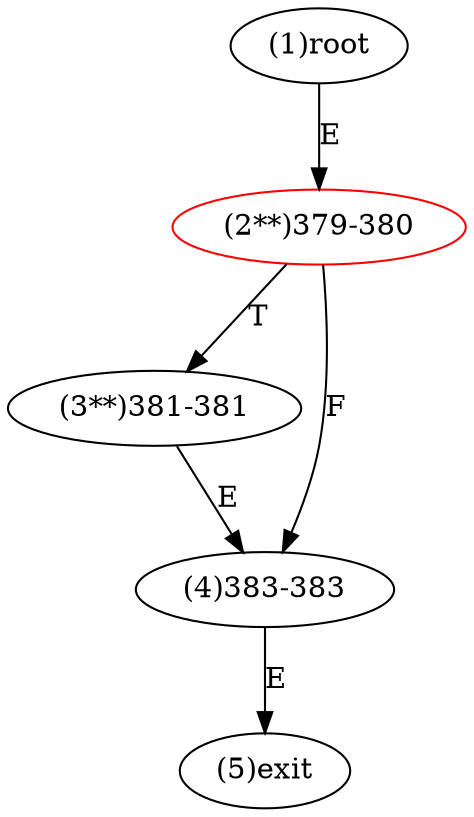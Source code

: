 digraph "" { 
1[ label="(1)root"];
2[ label="(2**)379-380",color=red];
3[ label="(3**)381-381"];
4[ label="(4)383-383"];
5[ label="(5)exit"];
1->2[ label="E"];
2->4[ label="F"];
2->3[ label="T"];
3->4[ label="E"];
4->5[ label="E"];
}
